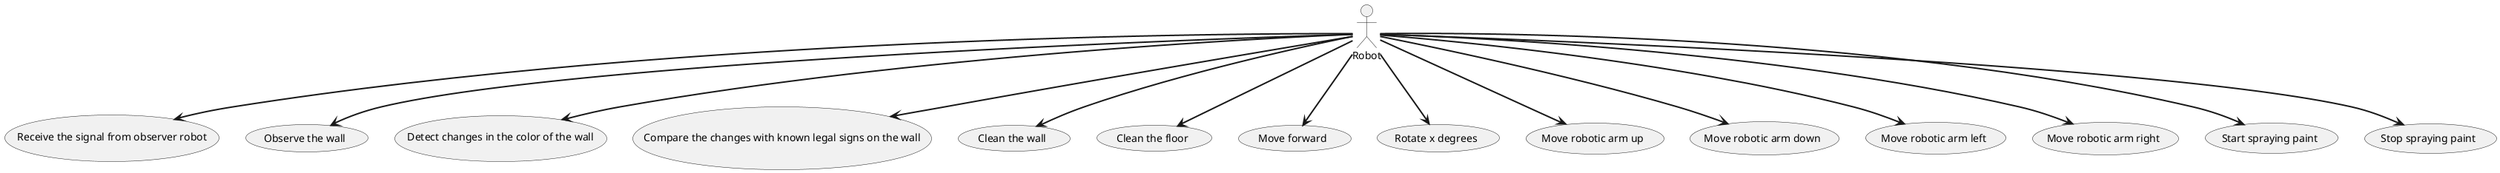 @startuml
:Robot: ==> (Receive the signal from observer robot)
:Robot: ==> (Observe the wall)
:Robot: ==> (Detect changes in the color of the wall)
:Robot: ==> (Compare the changes with known legal signs on the wall)
:Robot: ==> (Clean the wall)
:Robot: ==> (Clean the floor)
:Robot: ==> (Move forward)
:Robot: ==> (Rotate x degrees)
:Robot: ==> (Move robotic arm up)
:Robot: ==> (Move robotic arm down)
:Robot: ==> (Move robotic arm left)
:Robot: ==> (Move robotic arm right)
:Robot: ==> (Start spraying paint)
:Robot: ==> (Stop spraying paint)
@enduml
